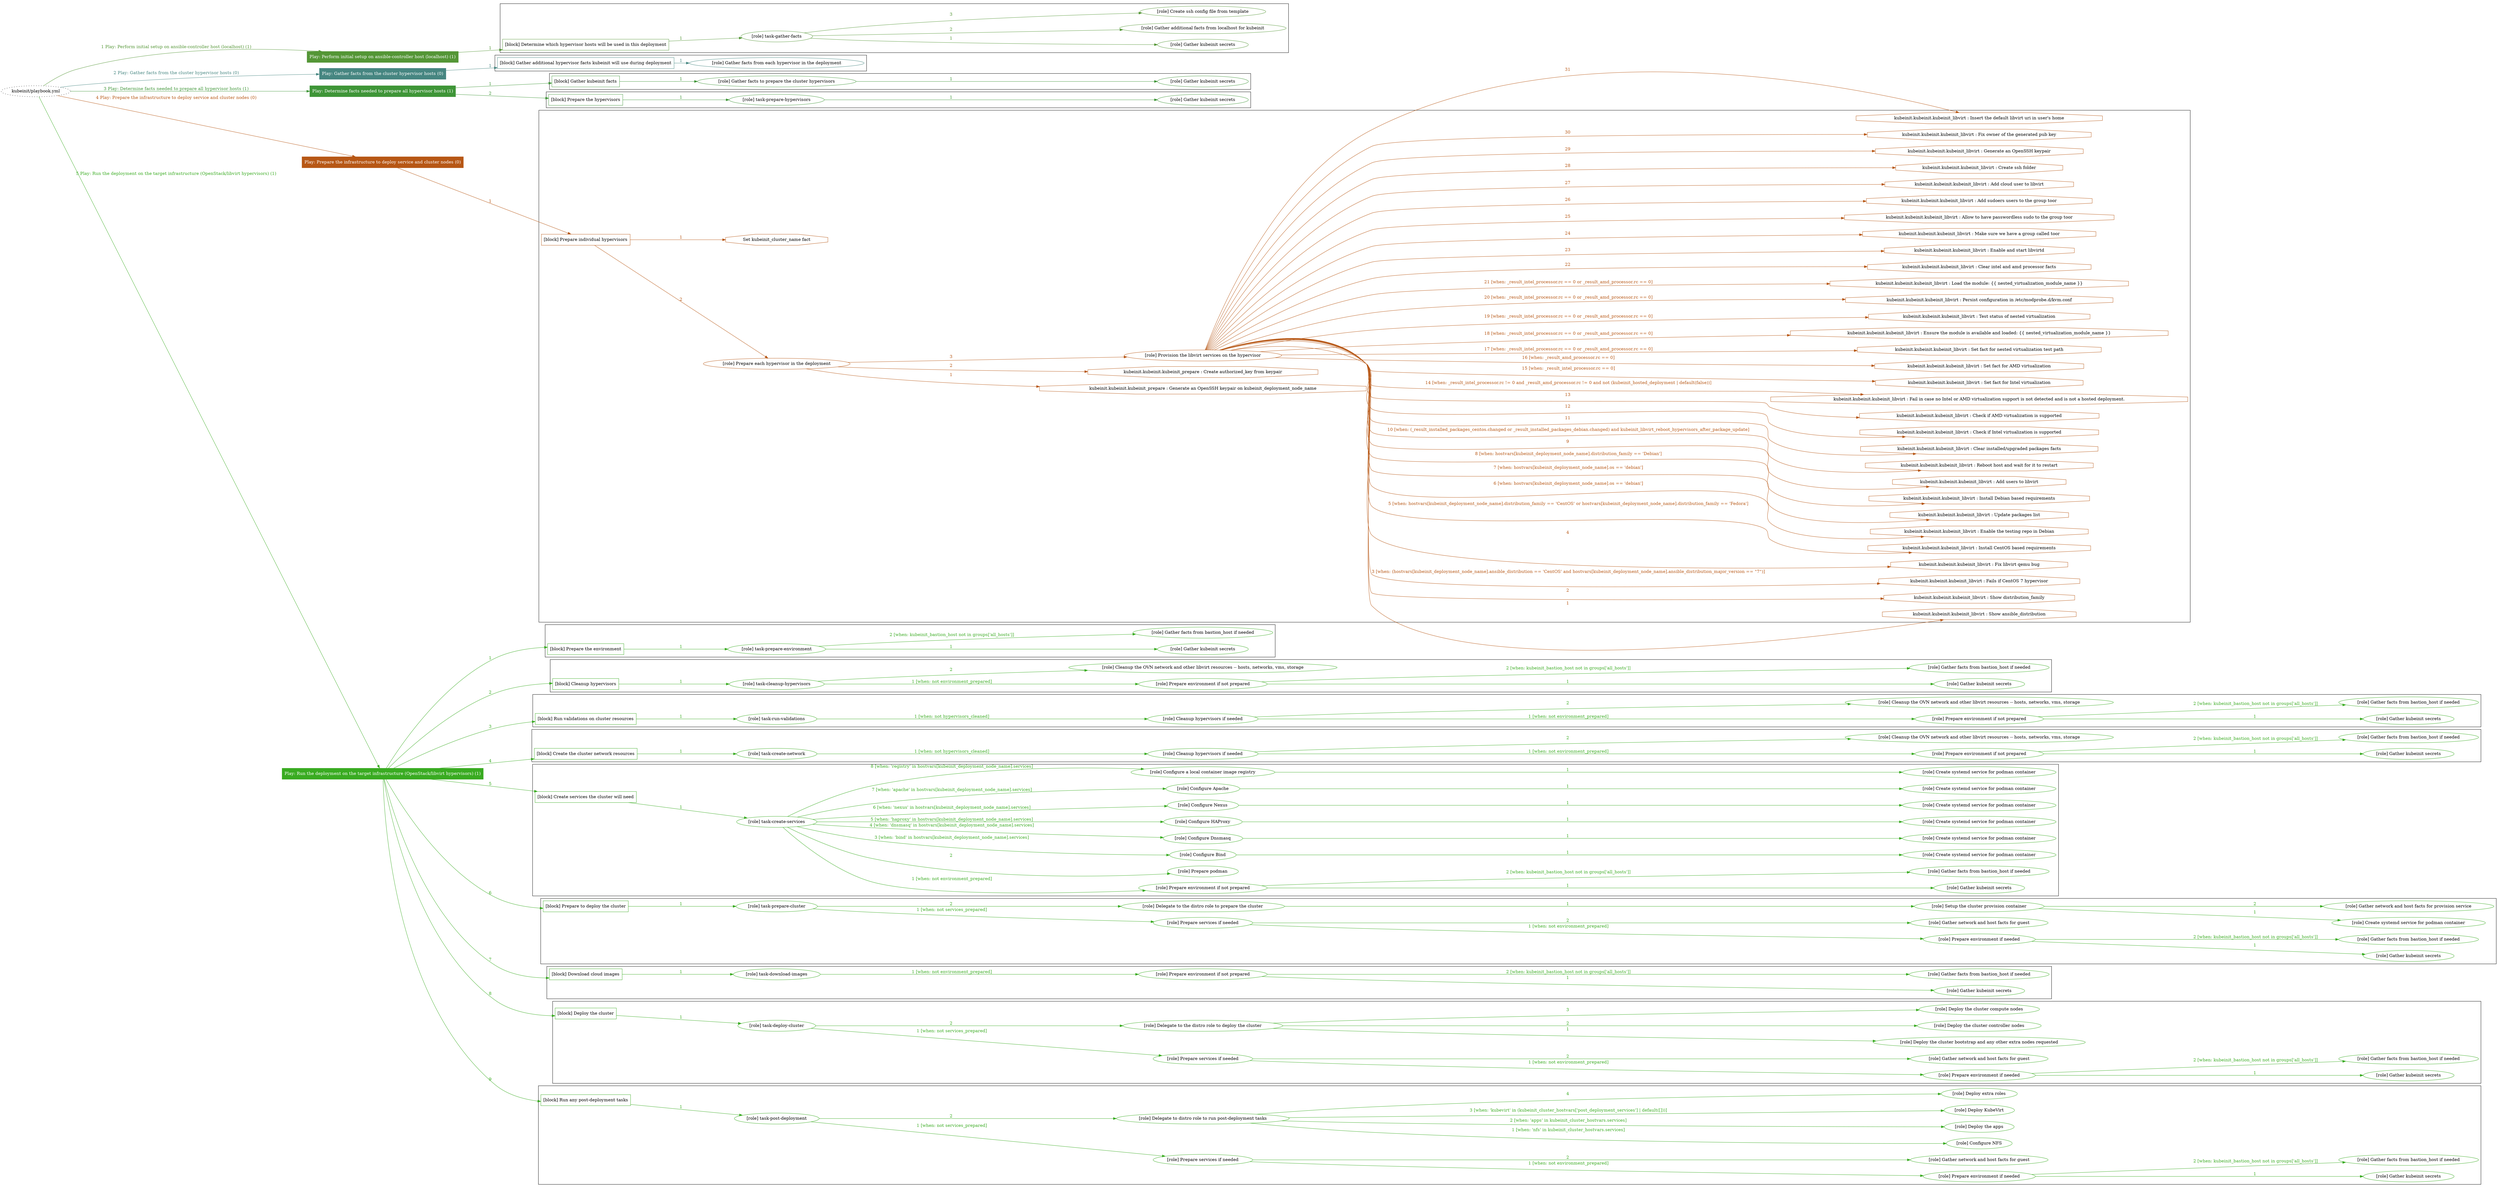 digraph {
	graph [concentrate=true ordering=in rankdir=LR ratio=fill]
	edge [esep=5 sep=10]
	"kubeinit/playbook.yml" [URL="/home/runner/work/kubeinit/kubeinit/kubeinit/playbook.yml" id=playbook_133397d8 style=dotted]
	"kubeinit/playbook.yml" -> play_27ecd78e [label="1 Play: Perform initial setup on ansible-controller host (localhost) (1)" color="#549636" fontcolor="#549636" id=edge_play_27ecd78e labeltooltip="1 Play: Perform initial setup on ansible-controller host (localhost) (1)" tooltip="1 Play: Perform initial setup on ansible-controller host (localhost) (1)"]
	subgraph "Play: Perform initial setup on ansible-controller host (localhost) (1)" {
		play_27ecd78e [label="Play: Perform initial setup on ansible-controller host (localhost) (1)" URL="/home/runner/work/kubeinit/kubeinit/kubeinit/playbook.yml" color="#549636" fontcolor="#ffffff" id=play_27ecd78e shape=box style=filled tooltip=localhost]
		play_27ecd78e -> block_daf84c69 [label=1 color="#549636" fontcolor="#549636" id=edge_block_daf84c69 labeltooltip=1 tooltip=1]
		subgraph cluster_block_daf84c69 {
			block_daf84c69 [label="[block] Determine which hypervisor hosts will be used in this deployment" URL="/home/runner/work/kubeinit/kubeinit/kubeinit/playbook.yml" color="#549636" id=block_daf84c69 labeltooltip="Determine which hypervisor hosts will be used in this deployment" shape=box tooltip="Determine which hypervisor hosts will be used in this deployment"]
			block_daf84c69 -> role_c70deb8e [label="1 " color="#549636" fontcolor="#549636" id=edge_role_c70deb8e labeltooltip="1 " tooltip="1 "]
			subgraph "task-gather-facts" {
				role_c70deb8e [label="[role] task-gather-facts" URL="/home/runner/work/kubeinit/kubeinit/kubeinit/playbook.yml" color="#549636" id=role_c70deb8e tooltip="task-gather-facts"]
				role_c70deb8e -> role_c4dc5692 [label="1 " color="#549636" fontcolor="#549636" id=edge_role_c4dc5692 labeltooltip="1 " tooltip="1 "]
				subgraph "Gather kubeinit secrets" {
					role_c4dc5692 [label="[role] Gather kubeinit secrets" URL="/home/runner/.ansible/collections/ansible_collections/kubeinit/kubeinit/roles/kubeinit_prepare/tasks/build_hypervisors_group.yml" color="#549636" id=role_c4dc5692 tooltip="Gather kubeinit secrets"]
				}
				role_c70deb8e -> role_cef837d9 [label="2 " color="#549636" fontcolor="#549636" id=edge_role_cef837d9 labeltooltip="2 " tooltip="2 "]
				subgraph "Gather additional facts from localhost for kubeinit" {
					role_cef837d9 [label="[role] Gather additional facts from localhost for kubeinit" URL="/home/runner/.ansible/collections/ansible_collections/kubeinit/kubeinit/roles/kubeinit_prepare/tasks/build_hypervisors_group.yml" color="#549636" id=role_cef837d9 tooltip="Gather additional facts from localhost for kubeinit"]
				}
				role_c70deb8e -> role_07441b68 [label="3 " color="#549636" fontcolor="#549636" id=edge_role_07441b68 labeltooltip="3 " tooltip="3 "]
				subgraph "Create ssh config file from template" {
					role_07441b68 [label="[role] Create ssh config file from template" URL="/home/runner/.ansible/collections/ansible_collections/kubeinit/kubeinit/roles/kubeinit_prepare/tasks/build_hypervisors_group.yml" color="#549636" id=role_07441b68 tooltip="Create ssh config file from template"]
				}
			}
		}
	}
	"kubeinit/playbook.yml" -> play_188c5114 [label="2 Play: Gather facts from the cluster hypervisor hosts (0)" color="#468681" fontcolor="#468681" id=edge_play_188c5114 labeltooltip="2 Play: Gather facts from the cluster hypervisor hosts (0)" tooltip="2 Play: Gather facts from the cluster hypervisor hosts (0)"]
	subgraph "Play: Gather facts from the cluster hypervisor hosts (0)" {
		play_188c5114 [label="Play: Gather facts from the cluster hypervisor hosts (0)" URL="/home/runner/work/kubeinit/kubeinit/kubeinit/playbook.yml" color="#468681" fontcolor="#ffffff" id=play_188c5114 shape=box style=filled tooltip="Play: Gather facts from the cluster hypervisor hosts (0)"]
		play_188c5114 -> block_e0796fe2 [label=1 color="#468681" fontcolor="#468681" id=edge_block_e0796fe2 labeltooltip=1 tooltip=1]
		subgraph cluster_block_e0796fe2 {
			block_e0796fe2 [label="[block] Gather additional hypervisor facts kubeinit will use during deployment" URL="/home/runner/work/kubeinit/kubeinit/kubeinit/playbook.yml" color="#468681" id=block_e0796fe2 labeltooltip="Gather additional hypervisor facts kubeinit will use during deployment" shape=box tooltip="Gather additional hypervisor facts kubeinit will use during deployment"]
			block_e0796fe2 -> role_dd81fa9a [label="1 " color="#468681" fontcolor="#468681" id=edge_role_dd81fa9a labeltooltip="1 " tooltip="1 "]
			subgraph "Gather facts from each hypervisor in the deployment" {
				role_dd81fa9a [label="[role] Gather facts from each hypervisor in the deployment" URL="/home/runner/work/kubeinit/kubeinit/kubeinit/playbook.yml" color="#468681" id=role_dd81fa9a tooltip="Gather facts from each hypervisor in the deployment"]
			}
		}
	}
	"kubeinit/playbook.yml" -> play_f19b6dca [label="3 Play: Determine facts needed to prepare all hypervisor hosts (1)" color="#3e9537" fontcolor="#3e9537" id=edge_play_f19b6dca labeltooltip="3 Play: Determine facts needed to prepare all hypervisor hosts (1)" tooltip="3 Play: Determine facts needed to prepare all hypervisor hosts (1)"]
	subgraph "Play: Determine facts needed to prepare all hypervisor hosts (1)" {
		play_f19b6dca [label="Play: Determine facts needed to prepare all hypervisor hosts (1)" URL="/home/runner/work/kubeinit/kubeinit/kubeinit/playbook.yml" color="#3e9537" fontcolor="#ffffff" id=play_f19b6dca shape=box style=filled tooltip=localhost]
		play_f19b6dca -> block_48d1c625 [label=1 color="#3e9537" fontcolor="#3e9537" id=edge_block_48d1c625 labeltooltip=1 tooltip=1]
		subgraph cluster_block_48d1c625 {
			block_48d1c625 [label="[block] Gather kubeinit facts" URL="/home/runner/work/kubeinit/kubeinit/kubeinit/playbook.yml" color="#3e9537" id=block_48d1c625 labeltooltip="Gather kubeinit facts" shape=box tooltip="Gather kubeinit facts"]
			block_48d1c625 -> role_00c9e266 [label="1 " color="#3e9537" fontcolor="#3e9537" id=edge_role_00c9e266 labeltooltip="1 " tooltip="1 "]
			subgraph "Gather facts to prepare the cluster hypervisors" {
				role_00c9e266 [label="[role] Gather facts to prepare the cluster hypervisors" URL="/home/runner/work/kubeinit/kubeinit/kubeinit/playbook.yml" color="#3e9537" id=role_00c9e266 tooltip="Gather facts to prepare the cluster hypervisors"]
				role_00c9e266 -> role_acc561d2 [label="1 " color="#3e9537" fontcolor="#3e9537" id=edge_role_acc561d2 labeltooltip="1 " tooltip="1 "]
				subgraph "Gather kubeinit secrets" {
					role_acc561d2 [label="[role] Gather kubeinit secrets" URL="/home/runner/.ansible/collections/ansible_collections/kubeinit/kubeinit/roles/kubeinit_prepare/tasks/gather_kubeinit_facts.yml" color="#3e9537" id=role_acc561d2 tooltip="Gather kubeinit secrets"]
				}
			}
		}
		play_f19b6dca -> block_24f64087 [label=2 color="#3e9537" fontcolor="#3e9537" id=edge_block_24f64087 labeltooltip=2 tooltip=2]
		subgraph cluster_block_24f64087 {
			block_24f64087 [label="[block] Prepare the hypervisors" URL="/home/runner/work/kubeinit/kubeinit/kubeinit/playbook.yml" color="#3e9537" id=block_24f64087 labeltooltip="Prepare the hypervisors" shape=box tooltip="Prepare the hypervisors"]
			block_24f64087 -> role_a1c0eb75 [label="1 " color="#3e9537" fontcolor="#3e9537" id=edge_role_a1c0eb75 labeltooltip="1 " tooltip="1 "]
			subgraph "task-prepare-hypervisors" {
				role_a1c0eb75 [label="[role] task-prepare-hypervisors" URL="/home/runner/work/kubeinit/kubeinit/kubeinit/playbook.yml" color="#3e9537" id=role_a1c0eb75 tooltip="task-prepare-hypervisors"]
				role_a1c0eb75 -> role_345aa558 [label="1 " color="#3e9537" fontcolor="#3e9537" id=edge_role_345aa558 labeltooltip="1 " tooltip="1 "]
				subgraph "Gather kubeinit secrets" {
					role_345aa558 [label="[role] Gather kubeinit secrets" URL="/home/runner/.ansible/collections/ansible_collections/kubeinit/kubeinit/roles/kubeinit_prepare/tasks/gather_kubeinit_facts.yml" color="#3e9537" id=role_345aa558 tooltip="Gather kubeinit secrets"]
				}
			}
		}
	}
	"kubeinit/playbook.yml" -> play_96997587 [label="4 Play: Prepare the infrastructure to deploy service and cluster nodes (0)" color="#b75715" fontcolor="#b75715" id=edge_play_96997587 labeltooltip="4 Play: Prepare the infrastructure to deploy service and cluster nodes (0)" tooltip="4 Play: Prepare the infrastructure to deploy service and cluster nodes (0)"]
	subgraph "Play: Prepare the infrastructure to deploy service and cluster nodes (0)" {
		play_96997587 [label="Play: Prepare the infrastructure to deploy service and cluster nodes (0)" URL="/home/runner/work/kubeinit/kubeinit/kubeinit/playbook.yml" color="#b75715" fontcolor="#ffffff" id=play_96997587 shape=box style=filled tooltip="Play: Prepare the infrastructure to deploy service and cluster nodes (0)"]
		play_96997587 -> block_27c6334f [label=1 color="#b75715" fontcolor="#b75715" id=edge_block_27c6334f labeltooltip=1 tooltip=1]
		subgraph cluster_block_27c6334f {
			block_27c6334f [label="[block] Prepare individual hypervisors" URL="/home/runner/work/kubeinit/kubeinit/kubeinit/playbook.yml" color="#b75715" id=block_27c6334f labeltooltip="Prepare individual hypervisors" shape=box tooltip="Prepare individual hypervisors"]
			block_27c6334f -> role_794bce72 [label="2 " color="#b75715" fontcolor="#b75715" id=edge_role_794bce72 labeltooltip="2 " tooltip="2 "]
			subgraph "Prepare each hypervisor in the deployment" {
				role_794bce72 [label="[role] Prepare each hypervisor in the deployment" URL="/home/runner/work/kubeinit/kubeinit/kubeinit/playbook.yml" color="#b75715" id=role_794bce72 tooltip="Prepare each hypervisor in the deployment"]
				task_c9ab2cad [label="kubeinit.kubeinit.kubeinit_prepare : Generate an OpenSSH keypair on kubeinit_deployment_node_name" URL="/home/runner/.ansible/collections/ansible_collections/kubeinit/kubeinit/roles/kubeinit_prepare/tasks/prepare_hypervisor.yml" color="#b75715" id=task_c9ab2cad shape=octagon tooltip="kubeinit.kubeinit.kubeinit_prepare : Generate an OpenSSH keypair on kubeinit_deployment_node_name"]
				role_794bce72 -> task_c9ab2cad [label="1 " color="#b75715" fontcolor="#b75715" id=edge_task_c9ab2cad labeltooltip="1 " tooltip="1 "]
				task_bd56db4e [label="kubeinit.kubeinit.kubeinit_prepare : Create authorized_key from keypair" URL="/home/runner/.ansible/collections/ansible_collections/kubeinit/kubeinit/roles/kubeinit_prepare/tasks/prepare_hypervisor.yml" color="#b75715" id=task_bd56db4e shape=octagon tooltip="kubeinit.kubeinit.kubeinit_prepare : Create authorized_key from keypair"]
				role_794bce72 -> task_bd56db4e [label="2 " color="#b75715" fontcolor="#b75715" id=edge_task_bd56db4e labeltooltip="2 " tooltip="2 "]
				role_794bce72 -> role_561a153b [label="3 " color="#b75715" fontcolor="#b75715" id=edge_role_561a153b labeltooltip="3 " tooltip="3 "]
				subgraph "Provision the libvirt services on the hypervisor" {
					role_561a153b [label="[role] Provision the libvirt services on the hypervisor" URL="/home/runner/.ansible/collections/ansible_collections/kubeinit/kubeinit/roles/kubeinit_prepare/tasks/prepare_hypervisor.yml" color="#b75715" id=role_561a153b tooltip="Provision the libvirt services on the hypervisor"]
					task_64daa719 [label="kubeinit.kubeinit.kubeinit_libvirt : Show ansible_distribution" URL="/home/runner/.ansible/collections/ansible_collections/kubeinit/kubeinit/roles/kubeinit_libvirt/tasks/main.yml" color="#b75715" id=task_64daa719 shape=octagon tooltip="kubeinit.kubeinit.kubeinit_libvirt : Show ansible_distribution"]
					role_561a153b -> task_64daa719 [label="1 " color="#b75715" fontcolor="#b75715" id=edge_task_64daa719 labeltooltip="1 " tooltip="1 "]
					task_7aab0835 [label="kubeinit.kubeinit.kubeinit_libvirt : Show distribution_family" URL="/home/runner/.ansible/collections/ansible_collections/kubeinit/kubeinit/roles/kubeinit_libvirt/tasks/main.yml" color="#b75715" id=task_7aab0835 shape=octagon tooltip="kubeinit.kubeinit.kubeinit_libvirt : Show distribution_family"]
					role_561a153b -> task_7aab0835 [label="2 " color="#b75715" fontcolor="#b75715" id=edge_task_7aab0835 labeltooltip="2 " tooltip="2 "]
					task_a263ab3c [label="kubeinit.kubeinit.kubeinit_libvirt : Fails if CentOS 7 hypervisor" URL="/home/runner/.ansible/collections/ansible_collections/kubeinit/kubeinit/roles/kubeinit_libvirt/tasks/main.yml" color="#b75715" id=task_a263ab3c shape=octagon tooltip="kubeinit.kubeinit.kubeinit_libvirt : Fails if CentOS 7 hypervisor"]
					role_561a153b -> task_a263ab3c [label="3 [when: (hostvars[kubeinit_deployment_node_name].ansible_distribution == 'CentOS' and hostvars[kubeinit_deployment_node_name].ansible_distribution_major_version == \"7\")]" color="#b75715" fontcolor="#b75715" id=edge_task_a263ab3c labeltooltip="3 [when: (hostvars[kubeinit_deployment_node_name].ansible_distribution == 'CentOS' and hostvars[kubeinit_deployment_node_name].ansible_distribution_major_version == \"7\")]" tooltip="3 [when: (hostvars[kubeinit_deployment_node_name].ansible_distribution == 'CentOS' and hostvars[kubeinit_deployment_node_name].ansible_distribution_major_version == \"7\")]"]
					task_42b0d3c7 [label="kubeinit.kubeinit.kubeinit_libvirt : Fix libvirt qemu bug" URL="/home/runner/.ansible/collections/ansible_collections/kubeinit/kubeinit/roles/kubeinit_libvirt/tasks/main.yml" color="#b75715" id=task_42b0d3c7 shape=octagon tooltip="kubeinit.kubeinit.kubeinit_libvirt : Fix libvirt qemu bug"]
					role_561a153b -> task_42b0d3c7 [label="4 " color="#b75715" fontcolor="#b75715" id=edge_task_42b0d3c7 labeltooltip="4 " tooltip="4 "]
					task_f65bc29f [label="kubeinit.kubeinit.kubeinit_libvirt : Install CentOS based requirements" URL="/home/runner/.ansible/collections/ansible_collections/kubeinit/kubeinit/roles/kubeinit_libvirt/tasks/main.yml" color="#b75715" id=task_f65bc29f shape=octagon tooltip="kubeinit.kubeinit.kubeinit_libvirt : Install CentOS based requirements"]
					role_561a153b -> task_f65bc29f [label="5 [when: hostvars[kubeinit_deployment_node_name].distribution_family == 'CentOS' or hostvars[kubeinit_deployment_node_name].distribution_family == 'Fedora']" color="#b75715" fontcolor="#b75715" id=edge_task_f65bc29f labeltooltip="5 [when: hostvars[kubeinit_deployment_node_name].distribution_family == 'CentOS' or hostvars[kubeinit_deployment_node_name].distribution_family == 'Fedora']" tooltip="5 [when: hostvars[kubeinit_deployment_node_name].distribution_family == 'CentOS' or hostvars[kubeinit_deployment_node_name].distribution_family == 'Fedora']"]
					task_e8c27e72 [label="kubeinit.kubeinit.kubeinit_libvirt : Enable the testing repo in Debian" URL="/home/runner/.ansible/collections/ansible_collections/kubeinit/kubeinit/roles/kubeinit_libvirt/tasks/main.yml" color="#b75715" id=task_e8c27e72 shape=octagon tooltip="kubeinit.kubeinit.kubeinit_libvirt : Enable the testing repo in Debian"]
					role_561a153b -> task_e8c27e72 [label="6 [when: hostvars[kubeinit_deployment_node_name].os == 'debian']" color="#b75715" fontcolor="#b75715" id=edge_task_e8c27e72 labeltooltip="6 [when: hostvars[kubeinit_deployment_node_name].os == 'debian']" tooltip="6 [when: hostvars[kubeinit_deployment_node_name].os == 'debian']"]
					task_093ea081 [label="kubeinit.kubeinit.kubeinit_libvirt : Update packages list" URL="/home/runner/.ansible/collections/ansible_collections/kubeinit/kubeinit/roles/kubeinit_libvirt/tasks/main.yml" color="#b75715" id=task_093ea081 shape=octagon tooltip="kubeinit.kubeinit.kubeinit_libvirt : Update packages list"]
					role_561a153b -> task_093ea081 [label="7 [when: hostvars[kubeinit_deployment_node_name].os == 'debian']" color="#b75715" fontcolor="#b75715" id=edge_task_093ea081 labeltooltip="7 [when: hostvars[kubeinit_deployment_node_name].os == 'debian']" tooltip="7 [when: hostvars[kubeinit_deployment_node_name].os == 'debian']"]
					task_1c255bee [label="kubeinit.kubeinit.kubeinit_libvirt : Install Debian based requirements" URL="/home/runner/.ansible/collections/ansible_collections/kubeinit/kubeinit/roles/kubeinit_libvirt/tasks/main.yml" color="#b75715" id=task_1c255bee shape=octagon tooltip="kubeinit.kubeinit.kubeinit_libvirt : Install Debian based requirements"]
					role_561a153b -> task_1c255bee [label="8 [when: hostvars[kubeinit_deployment_node_name].distribution_family == 'Debian']" color="#b75715" fontcolor="#b75715" id=edge_task_1c255bee labeltooltip="8 [when: hostvars[kubeinit_deployment_node_name].distribution_family == 'Debian']" tooltip="8 [when: hostvars[kubeinit_deployment_node_name].distribution_family == 'Debian']"]
					task_0d73864c [label="kubeinit.kubeinit.kubeinit_libvirt : Add users to libvirt" URL="/home/runner/.ansible/collections/ansible_collections/kubeinit/kubeinit/roles/kubeinit_libvirt/tasks/main.yml" color="#b75715" id=task_0d73864c shape=octagon tooltip="kubeinit.kubeinit.kubeinit_libvirt : Add users to libvirt"]
					role_561a153b -> task_0d73864c [label="9 " color="#b75715" fontcolor="#b75715" id=edge_task_0d73864c labeltooltip="9 " tooltip="9 "]
					task_2b828276 [label="kubeinit.kubeinit.kubeinit_libvirt : Reboot host and wait for it to restart" URL="/home/runner/.ansible/collections/ansible_collections/kubeinit/kubeinit/roles/kubeinit_libvirt/tasks/main.yml" color="#b75715" id=task_2b828276 shape=octagon tooltip="kubeinit.kubeinit.kubeinit_libvirt : Reboot host and wait for it to restart"]
					role_561a153b -> task_2b828276 [label="10 [when: (_result_installed_packages_centos.changed or _result_installed_packages_debian.changed) and kubeinit_libvirt_reboot_hypervisors_after_package_update]" color="#b75715" fontcolor="#b75715" id=edge_task_2b828276 labeltooltip="10 [when: (_result_installed_packages_centos.changed or _result_installed_packages_debian.changed) and kubeinit_libvirt_reboot_hypervisors_after_package_update]" tooltip="10 [when: (_result_installed_packages_centos.changed or _result_installed_packages_debian.changed) and kubeinit_libvirt_reboot_hypervisors_after_package_update]"]
					task_a0e922cf [label="kubeinit.kubeinit.kubeinit_libvirt : Clear installed/upgraded packages facts" URL="/home/runner/.ansible/collections/ansible_collections/kubeinit/kubeinit/roles/kubeinit_libvirt/tasks/main.yml" color="#b75715" id=task_a0e922cf shape=octagon tooltip="kubeinit.kubeinit.kubeinit_libvirt : Clear installed/upgraded packages facts"]
					role_561a153b -> task_a0e922cf [label="11 " color="#b75715" fontcolor="#b75715" id=edge_task_a0e922cf labeltooltip="11 " tooltip="11 "]
					task_ebeb0fdc [label="kubeinit.kubeinit.kubeinit_libvirt : Check if Intel virtualization is supported" URL="/home/runner/.ansible/collections/ansible_collections/kubeinit/kubeinit/roles/kubeinit_libvirt/tasks/main.yml" color="#b75715" id=task_ebeb0fdc shape=octagon tooltip="kubeinit.kubeinit.kubeinit_libvirt : Check if Intel virtualization is supported"]
					role_561a153b -> task_ebeb0fdc [label="12 " color="#b75715" fontcolor="#b75715" id=edge_task_ebeb0fdc labeltooltip="12 " tooltip="12 "]
					task_3275c720 [label="kubeinit.kubeinit.kubeinit_libvirt : Check if AMD virtualization is supported" URL="/home/runner/.ansible/collections/ansible_collections/kubeinit/kubeinit/roles/kubeinit_libvirt/tasks/main.yml" color="#b75715" id=task_3275c720 shape=octagon tooltip="kubeinit.kubeinit.kubeinit_libvirt : Check if AMD virtualization is supported"]
					role_561a153b -> task_3275c720 [label="13 " color="#b75715" fontcolor="#b75715" id=edge_task_3275c720 labeltooltip="13 " tooltip="13 "]
					task_46f3dd0f [label="kubeinit.kubeinit.kubeinit_libvirt : Fail in case no Intel or AMD virtualization support is not detected and is not a hosted deployment." URL="/home/runner/.ansible/collections/ansible_collections/kubeinit/kubeinit/roles/kubeinit_libvirt/tasks/main.yml" color="#b75715" id=task_46f3dd0f shape=octagon tooltip="kubeinit.kubeinit.kubeinit_libvirt : Fail in case no Intel or AMD virtualization support is not detected and is not a hosted deployment."]
					role_561a153b -> task_46f3dd0f [label="14 [when: _result_intel_processor.rc != 0 and _result_amd_processor.rc != 0 and not (kubeinit_hosted_deployment | default(false))]" color="#b75715" fontcolor="#b75715" id=edge_task_46f3dd0f labeltooltip="14 [when: _result_intel_processor.rc != 0 and _result_amd_processor.rc != 0 and not (kubeinit_hosted_deployment | default(false))]" tooltip="14 [when: _result_intel_processor.rc != 0 and _result_amd_processor.rc != 0 and not (kubeinit_hosted_deployment | default(false))]"]
					task_754e42ae [label="kubeinit.kubeinit.kubeinit_libvirt : Set fact for Intel virtualization" URL="/home/runner/.ansible/collections/ansible_collections/kubeinit/kubeinit/roles/kubeinit_libvirt/tasks/main.yml" color="#b75715" id=task_754e42ae shape=octagon tooltip="kubeinit.kubeinit.kubeinit_libvirt : Set fact for Intel virtualization"]
					role_561a153b -> task_754e42ae [label="15 [when: _result_intel_processor.rc == 0]" color="#b75715" fontcolor="#b75715" id=edge_task_754e42ae labeltooltip="15 [when: _result_intel_processor.rc == 0]" tooltip="15 [when: _result_intel_processor.rc == 0]"]
					task_772aef59 [label="kubeinit.kubeinit.kubeinit_libvirt : Set fact for AMD virtualization" URL="/home/runner/.ansible/collections/ansible_collections/kubeinit/kubeinit/roles/kubeinit_libvirt/tasks/main.yml" color="#b75715" id=task_772aef59 shape=octagon tooltip="kubeinit.kubeinit.kubeinit_libvirt : Set fact for AMD virtualization"]
					role_561a153b -> task_772aef59 [label="16 [when: _result_amd_processor.rc == 0]" color="#b75715" fontcolor="#b75715" id=edge_task_772aef59 labeltooltip="16 [when: _result_amd_processor.rc == 0]" tooltip="16 [when: _result_amd_processor.rc == 0]"]
					task_b1a201e7 [label="kubeinit.kubeinit.kubeinit_libvirt : Set fact for nested virtualization test path" URL="/home/runner/.ansible/collections/ansible_collections/kubeinit/kubeinit/roles/kubeinit_libvirt/tasks/main.yml" color="#b75715" id=task_b1a201e7 shape=octagon tooltip="kubeinit.kubeinit.kubeinit_libvirt : Set fact for nested virtualization test path"]
					role_561a153b -> task_b1a201e7 [label="17 [when: _result_intel_processor.rc == 0 or _result_amd_processor.rc == 0]" color="#b75715" fontcolor="#b75715" id=edge_task_b1a201e7 labeltooltip="17 [when: _result_intel_processor.rc == 0 or _result_amd_processor.rc == 0]" tooltip="17 [when: _result_intel_processor.rc == 0 or _result_amd_processor.rc == 0]"]
					task_7af5c96d [label="kubeinit.kubeinit.kubeinit_libvirt : Ensure the module is available and loaded: {{ nested_virtualization_module_name }}" URL="/home/runner/.ansible/collections/ansible_collections/kubeinit/kubeinit/roles/kubeinit_libvirt/tasks/main.yml" color="#b75715" id=task_7af5c96d shape=octagon tooltip="kubeinit.kubeinit.kubeinit_libvirt : Ensure the module is available and loaded: {{ nested_virtualization_module_name }}"]
					role_561a153b -> task_7af5c96d [label="18 [when: _result_intel_processor.rc == 0 or _result_amd_processor.rc == 0]" color="#b75715" fontcolor="#b75715" id=edge_task_7af5c96d labeltooltip="18 [when: _result_intel_processor.rc == 0 or _result_amd_processor.rc == 0]" tooltip="18 [when: _result_intel_processor.rc == 0 or _result_amd_processor.rc == 0]"]
					task_73774f9b [label="kubeinit.kubeinit.kubeinit_libvirt : Test status of nested virtualization" URL="/home/runner/.ansible/collections/ansible_collections/kubeinit/kubeinit/roles/kubeinit_libvirt/tasks/main.yml" color="#b75715" id=task_73774f9b shape=octagon tooltip="kubeinit.kubeinit.kubeinit_libvirt : Test status of nested virtualization"]
					role_561a153b -> task_73774f9b [label="19 [when: _result_intel_processor.rc == 0 or _result_amd_processor.rc == 0]" color="#b75715" fontcolor="#b75715" id=edge_task_73774f9b labeltooltip="19 [when: _result_intel_processor.rc == 0 or _result_amd_processor.rc == 0]" tooltip="19 [when: _result_intel_processor.rc == 0 or _result_amd_processor.rc == 0]"]
					task_c91a8271 [label="kubeinit.kubeinit.kubeinit_libvirt : Persist configuration in /etc/modprobe.d/kvm.conf" URL="/home/runner/.ansible/collections/ansible_collections/kubeinit/kubeinit/roles/kubeinit_libvirt/tasks/main.yml" color="#b75715" id=task_c91a8271 shape=octagon tooltip="kubeinit.kubeinit.kubeinit_libvirt : Persist configuration in /etc/modprobe.d/kvm.conf"]
					role_561a153b -> task_c91a8271 [label="20 [when: _result_intel_processor.rc == 0 or _result_amd_processor.rc == 0]" color="#b75715" fontcolor="#b75715" id=edge_task_c91a8271 labeltooltip="20 [when: _result_intel_processor.rc == 0 or _result_amd_processor.rc == 0]" tooltip="20 [when: _result_intel_processor.rc == 0 or _result_amd_processor.rc == 0]"]
					task_108f6a41 [label="kubeinit.kubeinit.kubeinit_libvirt : Load the module: {{ nested_virtualization_module_name }}" URL="/home/runner/.ansible/collections/ansible_collections/kubeinit/kubeinit/roles/kubeinit_libvirt/tasks/main.yml" color="#b75715" id=task_108f6a41 shape=octagon tooltip="kubeinit.kubeinit.kubeinit_libvirt : Load the module: {{ nested_virtualization_module_name }}"]
					role_561a153b -> task_108f6a41 [label="21 [when: _result_intel_processor.rc == 0 or _result_amd_processor.rc == 0]" color="#b75715" fontcolor="#b75715" id=edge_task_108f6a41 labeltooltip="21 [when: _result_intel_processor.rc == 0 or _result_amd_processor.rc == 0]" tooltip="21 [when: _result_intel_processor.rc == 0 or _result_amd_processor.rc == 0]"]
					task_a635eaae [label="kubeinit.kubeinit.kubeinit_libvirt : Clear intel and amd processor facts" URL="/home/runner/.ansible/collections/ansible_collections/kubeinit/kubeinit/roles/kubeinit_libvirt/tasks/main.yml" color="#b75715" id=task_a635eaae shape=octagon tooltip="kubeinit.kubeinit.kubeinit_libvirt : Clear intel and amd processor facts"]
					role_561a153b -> task_a635eaae [label="22 " color="#b75715" fontcolor="#b75715" id=edge_task_a635eaae labeltooltip="22 " tooltip="22 "]
					task_e953878b [label="kubeinit.kubeinit.kubeinit_libvirt : Enable and start libvirtd" URL="/home/runner/.ansible/collections/ansible_collections/kubeinit/kubeinit/roles/kubeinit_libvirt/tasks/main.yml" color="#b75715" id=task_e953878b shape=octagon tooltip="kubeinit.kubeinit.kubeinit_libvirt : Enable and start libvirtd"]
					role_561a153b -> task_e953878b [label="23 " color="#b75715" fontcolor="#b75715" id=edge_task_e953878b labeltooltip="23 " tooltip="23 "]
					task_643ab421 [label="kubeinit.kubeinit.kubeinit_libvirt : Make sure we have a group called toor" URL="/home/runner/.ansible/collections/ansible_collections/kubeinit/kubeinit/roles/kubeinit_libvirt/tasks/60_create_cloud_user.yml" color="#b75715" id=task_643ab421 shape=octagon tooltip="kubeinit.kubeinit.kubeinit_libvirt : Make sure we have a group called toor"]
					role_561a153b -> task_643ab421 [label="24 " color="#b75715" fontcolor="#b75715" id=edge_task_643ab421 labeltooltip="24 " tooltip="24 "]
					task_0fa81750 [label="kubeinit.kubeinit.kubeinit_libvirt : Allow to have passwordless sudo to the group toor" URL="/home/runner/.ansible/collections/ansible_collections/kubeinit/kubeinit/roles/kubeinit_libvirt/tasks/60_create_cloud_user.yml" color="#b75715" id=task_0fa81750 shape=octagon tooltip="kubeinit.kubeinit.kubeinit_libvirt : Allow to have passwordless sudo to the group toor"]
					role_561a153b -> task_0fa81750 [label="25 " color="#b75715" fontcolor="#b75715" id=edge_task_0fa81750 labeltooltip="25 " tooltip="25 "]
					task_dba7b0a3 [label="kubeinit.kubeinit.kubeinit_libvirt : Add sudoers users to the group toor" URL="/home/runner/.ansible/collections/ansible_collections/kubeinit/kubeinit/roles/kubeinit_libvirt/tasks/60_create_cloud_user.yml" color="#b75715" id=task_dba7b0a3 shape=octagon tooltip="kubeinit.kubeinit.kubeinit_libvirt : Add sudoers users to the group toor"]
					role_561a153b -> task_dba7b0a3 [label="26 " color="#b75715" fontcolor="#b75715" id=edge_task_dba7b0a3 labeltooltip="26 " tooltip="26 "]
					task_b17a0d58 [label="kubeinit.kubeinit.kubeinit_libvirt : Add cloud user to libvirt" URL="/home/runner/.ansible/collections/ansible_collections/kubeinit/kubeinit/roles/kubeinit_libvirt/tasks/60_create_cloud_user.yml" color="#b75715" id=task_b17a0d58 shape=octagon tooltip="kubeinit.kubeinit.kubeinit_libvirt : Add cloud user to libvirt"]
					role_561a153b -> task_b17a0d58 [label="27 " color="#b75715" fontcolor="#b75715" id=edge_task_b17a0d58 labeltooltip="27 " tooltip="27 "]
					task_37a4dc95 [label="kubeinit.kubeinit.kubeinit_libvirt : Create ssh folder" URL="/home/runner/.ansible/collections/ansible_collections/kubeinit/kubeinit/roles/kubeinit_libvirt/tasks/60_create_cloud_user.yml" color="#b75715" id=task_37a4dc95 shape=octagon tooltip="kubeinit.kubeinit.kubeinit_libvirt : Create ssh folder"]
					role_561a153b -> task_37a4dc95 [label="28 " color="#b75715" fontcolor="#b75715" id=edge_task_37a4dc95 labeltooltip="28 " tooltip="28 "]
					task_807f3b34 [label="kubeinit.kubeinit.kubeinit_libvirt : Generate an OpenSSH keypair" URL="/home/runner/.ansible/collections/ansible_collections/kubeinit/kubeinit/roles/kubeinit_libvirt/tasks/60_create_cloud_user.yml" color="#b75715" id=task_807f3b34 shape=octagon tooltip="kubeinit.kubeinit.kubeinit_libvirt : Generate an OpenSSH keypair"]
					role_561a153b -> task_807f3b34 [label="29 " color="#b75715" fontcolor="#b75715" id=edge_task_807f3b34 labeltooltip="29 " tooltip="29 "]
					task_2926d174 [label="kubeinit.kubeinit.kubeinit_libvirt : Fix owner of the generated pub key" URL="/home/runner/.ansible/collections/ansible_collections/kubeinit/kubeinit/roles/kubeinit_libvirt/tasks/60_create_cloud_user.yml" color="#b75715" id=task_2926d174 shape=octagon tooltip="kubeinit.kubeinit.kubeinit_libvirt : Fix owner of the generated pub key"]
					role_561a153b -> task_2926d174 [label="30 " color="#b75715" fontcolor="#b75715" id=edge_task_2926d174 labeltooltip="30 " tooltip="30 "]
					task_156d8b33 [label="kubeinit.kubeinit.kubeinit_libvirt : Insert the default libvirt uri in user's home" URL="/home/runner/.ansible/collections/ansible_collections/kubeinit/kubeinit/roles/kubeinit_libvirt/tasks/60_create_cloud_user.yml" color="#b75715" id=task_156d8b33 shape=octagon tooltip="kubeinit.kubeinit.kubeinit_libvirt : Insert the default libvirt uri in user's home"]
					role_561a153b -> task_156d8b33 [label="31 " color="#b75715" fontcolor="#b75715" id=edge_task_156d8b33 labeltooltip="31 " tooltip="31 "]
				}
			}
			task_e95efc67 [label="Set kubeinit_cluster_name fact" URL="/home/runner/work/kubeinit/kubeinit/kubeinit/playbook.yml" color="#b75715" id=task_e95efc67 shape=octagon tooltip="Set kubeinit_cluster_name fact"]
			block_27c6334f -> task_e95efc67 [label="1 " color="#b75715" fontcolor="#b75715" id=edge_task_e95efc67 labeltooltip="1 " tooltip="1 "]
		}
	}
	"kubeinit/playbook.yml" -> play_88fdf513 [label="5 Play: Run the deployment on the target infrastructure (OpenStack/libvirt hypervisors) (1)" color="#39ab21" fontcolor="#39ab21" id=edge_play_88fdf513 labeltooltip="5 Play: Run the deployment on the target infrastructure (OpenStack/libvirt hypervisors) (1)" tooltip="5 Play: Run the deployment on the target infrastructure (OpenStack/libvirt hypervisors) (1)"]
	subgraph "Play: Run the deployment on the target infrastructure (OpenStack/libvirt hypervisors) (1)" {
		play_88fdf513 [label="Play: Run the deployment on the target infrastructure (OpenStack/libvirt hypervisors) (1)" URL="/home/runner/work/kubeinit/kubeinit/kubeinit/playbook.yml" color="#39ab21" fontcolor="#ffffff" id=play_88fdf513 shape=box style=filled tooltip=localhost]
		play_88fdf513 -> block_21ef09a7 [label=1 color="#39ab21" fontcolor="#39ab21" id=edge_block_21ef09a7 labeltooltip=1 tooltip=1]
		subgraph cluster_block_21ef09a7 {
			block_21ef09a7 [label="[block] Prepare the environment" URL="/home/runner/work/kubeinit/kubeinit/kubeinit/playbook.yml" color="#39ab21" id=block_21ef09a7 labeltooltip="Prepare the environment" shape=box tooltip="Prepare the environment"]
			block_21ef09a7 -> role_cf49b760 [label="1 " color="#39ab21" fontcolor="#39ab21" id=edge_role_cf49b760 labeltooltip="1 " tooltip="1 "]
			subgraph "task-prepare-environment" {
				role_cf49b760 [label="[role] task-prepare-environment" URL="/home/runner/work/kubeinit/kubeinit/kubeinit/playbook.yml" color="#39ab21" id=role_cf49b760 tooltip="task-prepare-environment"]
				role_cf49b760 -> role_fa698f96 [label="1 " color="#39ab21" fontcolor="#39ab21" id=edge_role_fa698f96 labeltooltip="1 " tooltip="1 "]
				subgraph "Gather kubeinit secrets" {
					role_fa698f96 [label="[role] Gather kubeinit secrets" URL="/home/runner/.ansible/collections/ansible_collections/kubeinit/kubeinit/roles/kubeinit_prepare/tasks/gather_kubeinit_facts.yml" color="#39ab21" id=role_fa698f96 tooltip="Gather kubeinit secrets"]
				}
				role_cf49b760 -> role_6a1c9859 [label="2 [when: kubeinit_bastion_host not in groups['all_hosts']]" color="#39ab21" fontcolor="#39ab21" id=edge_role_6a1c9859 labeltooltip="2 [when: kubeinit_bastion_host not in groups['all_hosts']]" tooltip="2 [when: kubeinit_bastion_host not in groups['all_hosts']]"]
				subgraph "Gather facts from bastion_host if needed" {
					role_6a1c9859 [label="[role] Gather facts from bastion_host if needed" URL="/home/runner/.ansible/collections/ansible_collections/kubeinit/kubeinit/roles/kubeinit_prepare/tasks/main.yml" color="#39ab21" id=role_6a1c9859 tooltip="Gather facts from bastion_host if needed"]
				}
			}
		}
		play_88fdf513 -> block_146a3ca6 [label=2 color="#39ab21" fontcolor="#39ab21" id=edge_block_146a3ca6 labeltooltip=2 tooltip=2]
		subgraph cluster_block_146a3ca6 {
			block_146a3ca6 [label="[block] Cleanup hypervisors" URL="/home/runner/work/kubeinit/kubeinit/kubeinit/playbook.yml" color="#39ab21" id=block_146a3ca6 labeltooltip="Cleanup hypervisors" shape=box tooltip="Cleanup hypervisors"]
			block_146a3ca6 -> role_02e95b0f [label="1 " color="#39ab21" fontcolor="#39ab21" id=edge_role_02e95b0f labeltooltip="1 " tooltip="1 "]
			subgraph "task-cleanup-hypervisors" {
				role_02e95b0f [label="[role] task-cleanup-hypervisors" URL="/home/runner/work/kubeinit/kubeinit/kubeinit/playbook.yml" color="#39ab21" id=role_02e95b0f tooltip="task-cleanup-hypervisors"]
				role_02e95b0f -> role_1c2beb54 [label="1 [when: not environment_prepared]" color="#39ab21" fontcolor="#39ab21" id=edge_role_1c2beb54 labeltooltip="1 [when: not environment_prepared]" tooltip="1 [when: not environment_prepared]"]
				subgraph "Prepare environment if not prepared" {
					role_1c2beb54 [label="[role] Prepare environment if not prepared" URL="/home/runner/.ansible/collections/ansible_collections/kubeinit/kubeinit/roles/kubeinit_libvirt/tasks/cleanup_hypervisors.yml" color="#39ab21" id=role_1c2beb54 tooltip="Prepare environment if not prepared"]
					role_1c2beb54 -> role_f121ed13 [label="1 " color="#39ab21" fontcolor="#39ab21" id=edge_role_f121ed13 labeltooltip="1 " tooltip="1 "]
					subgraph "Gather kubeinit secrets" {
						role_f121ed13 [label="[role] Gather kubeinit secrets" URL="/home/runner/.ansible/collections/ansible_collections/kubeinit/kubeinit/roles/kubeinit_prepare/tasks/gather_kubeinit_facts.yml" color="#39ab21" id=role_f121ed13 tooltip="Gather kubeinit secrets"]
					}
					role_1c2beb54 -> role_d53d0cc1 [label="2 [when: kubeinit_bastion_host not in groups['all_hosts']]" color="#39ab21" fontcolor="#39ab21" id=edge_role_d53d0cc1 labeltooltip="2 [when: kubeinit_bastion_host not in groups['all_hosts']]" tooltip="2 [when: kubeinit_bastion_host not in groups['all_hosts']]"]
					subgraph "Gather facts from bastion_host if needed" {
						role_d53d0cc1 [label="[role] Gather facts from bastion_host if needed" URL="/home/runner/.ansible/collections/ansible_collections/kubeinit/kubeinit/roles/kubeinit_prepare/tasks/main.yml" color="#39ab21" id=role_d53d0cc1 tooltip="Gather facts from bastion_host if needed"]
					}
				}
				role_02e95b0f -> role_63b99078 [label="2 " color="#39ab21" fontcolor="#39ab21" id=edge_role_63b99078 labeltooltip="2 " tooltip="2 "]
				subgraph "Cleanup the OVN network and other libvirt resources -- hosts, networks, vms, storage" {
					role_63b99078 [label="[role] Cleanup the OVN network and other libvirt resources -- hosts, networks, vms, storage" URL="/home/runner/.ansible/collections/ansible_collections/kubeinit/kubeinit/roles/kubeinit_libvirt/tasks/cleanup_hypervisors.yml" color="#39ab21" id=role_63b99078 tooltip="Cleanup the OVN network and other libvirt resources -- hosts, networks, vms, storage"]
				}
			}
		}
		play_88fdf513 -> block_16d1315d [label=3 color="#39ab21" fontcolor="#39ab21" id=edge_block_16d1315d labeltooltip=3 tooltip=3]
		subgraph cluster_block_16d1315d {
			block_16d1315d [label="[block] Run validations on cluster resources" URL="/home/runner/work/kubeinit/kubeinit/kubeinit/playbook.yml" color="#39ab21" id=block_16d1315d labeltooltip="Run validations on cluster resources" shape=box tooltip="Run validations on cluster resources"]
			block_16d1315d -> role_6b3f0edc [label="1 " color="#39ab21" fontcolor="#39ab21" id=edge_role_6b3f0edc labeltooltip="1 " tooltip="1 "]
			subgraph "task-run-validations" {
				role_6b3f0edc [label="[role] task-run-validations" URL="/home/runner/work/kubeinit/kubeinit/kubeinit/playbook.yml" color="#39ab21" id=role_6b3f0edc tooltip="task-run-validations"]
				role_6b3f0edc -> role_41fc4879 [label="1 [when: not hypervisors_cleaned]" color="#39ab21" fontcolor="#39ab21" id=edge_role_41fc4879 labeltooltip="1 [when: not hypervisors_cleaned]" tooltip="1 [when: not hypervisors_cleaned]"]
				subgraph "Cleanup hypervisors if needed" {
					role_41fc4879 [label="[role] Cleanup hypervisors if needed" URL="/home/runner/.ansible/collections/ansible_collections/kubeinit/kubeinit/roles/kubeinit_validations/tasks/main.yml" color="#39ab21" id=role_41fc4879 tooltip="Cleanup hypervisors if needed"]
					role_41fc4879 -> role_95a9bc07 [label="1 [when: not environment_prepared]" color="#39ab21" fontcolor="#39ab21" id=edge_role_95a9bc07 labeltooltip="1 [when: not environment_prepared]" tooltip="1 [when: not environment_prepared]"]
					subgraph "Prepare environment if not prepared" {
						role_95a9bc07 [label="[role] Prepare environment if not prepared" URL="/home/runner/.ansible/collections/ansible_collections/kubeinit/kubeinit/roles/kubeinit_libvirt/tasks/cleanup_hypervisors.yml" color="#39ab21" id=role_95a9bc07 tooltip="Prepare environment if not prepared"]
						role_95a9bc07 -> role_bd8221ac [label="1 " color="#39ab21" fontcolor="#39ab21" id=edge_role_bd8221ac labeltooltip="1 " tooltip="1 "]
						subgraph "Gather kubeinit secrets" {
							role_bd8221ac [label="[role] Gather kubeinit secrets" URL="/home/runner/.ansible/collections/ansible_collections/kubeinit/kubeinit/roles/kubeinit_prepare/tasks/gather_kubeinit_facts.yml" color="#39ab21" id=role_bd8221ac tooltip="Gather kubeinit secrets"]
						}
						role_95a9bc07 -> role_e64f5cb7 [label="2 [when: kubeinit_bastion_host not in groups['all_hosts']]" color="#39ab21" fontcolor="#39ab21" id=edge_role_e64f5cb7 labeltooltip="2 [when: kubeinit_bastion_host not in groups['all_hosts']]" tooltip="2 [when: kubeinit_bastion_host not in groups['all_hosts']]"]
						subgraph "Gather facts from bastion_host if needed" {
							role_e64f5cb7 [label="[role] Gather facts from bastion_host if needed" URL="/home/runner/.ansible/collections/ansible_collections/kubeinit/kubeinit/roles/kubeinit_prepare/tasks/main.yml" color="#39ab21" id=role_e64f5cb7 tooltip="Gather facts from bastion_host if needed"]
						}
					}
					role_41fc4879 -> role_1343a9d2 [label="2 " color="#39ab21" fontcolor="#39ab21" id=edge_role_1343a9d2 labeltooltip="2 " tooltip="2 "]
					subgraph "Cleanup the OVN network and other libvirt resources -- hosts, networks, vms, storage" {
						role_1343a9d2 [label="[role] Cleanup the OVN network and other libvirt resources -- hosts, networks, vms, storage" URL="/home/runner/.ansible/collections/ansible_collections/kubeinit/kubeinit/roles/kubeinit_libvirt/tasks/cleanup_hypervisors.yml" color="#39ab21" id=role_1343a9d2 tooltip="Cleanup the OVN network and other libvirt resources -- hosts, networks, vms, storage"]
					}
				}
			}
		}
		play_88fdf513 -> block_9093da3a [label=4 color="#39ab21" fontcolor="#39ab21" id=edge_block_9093da3a labeltooltip=4 tooltip=4]
		subgraph cluster_block_9093da3a {
			block_9093da3a [label="[block] Create the cluster network resources" URL="/home/runner/work/kubeinit/kubeinit/kubeinit/playbook.yml" color="#39ab21" id=block_9093da3a labeltooltip="Create the cluster network resources" shape=box tooltip="Create the cluster network resources"]
			block_9093da3a -> role_3f081bec [label="1 " color="#39ab21" fontcolor="#39ab21" id=edge_role_3f081bec labeltooltip="1 " tooltip="1 "]
			subgraph "task-create-network" {
				role_3f081bec [label="[role] task-create-network" URL="/home/runner/work/kubeinit/kubeinit/kubeinit/playbook.yml" color="#39ab21" id=role_3f081bec tooltip="task-create-network"]
				role_3f081bec -> role_264a7135 [label="1 [when: not hypervisors_cleaned]" color="#39ab21" fontcolor="#39ab21" id=edge_role_264a7135 labeltooltip="1 [when: not hypervisors_cleaned]" tooltip="1 [when: not hypervisors_cleaned]"]
				subgraph "Cleanup hypervisors if needed" {
					role_264a7135 [label="[role] Cleanup hypervisors if needed" URL="/home/runner/.ansible/collections/ansible_collections/kubeinit/kubeinit/roles/kubeinit_libvirt/tasks/create_network.yml" color="#39ab21" id=role_264a7135 tooltip="Cleanup hypervisors if needed"]
					role_264a7135 -> role_02f67a3f [label="1 [when: not environment_prepared]" color="#39ab21" fontcolor="#39ab21" id=edge_role_02f67a3f labeltooltip="1 [when: not environment_prepared]" tooltip="1 [when: not environment_prepared]"]
					subgraph "Prepare environment if not prepared" {
						role_02f67a3f [label="[role] Prepare environment if not prepared" URL="/home/runner/.ansible/collections/ansible_collections/kubeinit/kubeinit/roles/kubeinit_libvirt/tasks/cleanup_hypervisors.yml" color="#39ab21" id=role_02f67a3f tooltip="Prepare environment if not prepared"]
						role_02f67a3f -> role_2c80fc19 [label="1 " color="#39ab21" fontcolor="#39ab21" id=edge_role_2c80fc19 labeltooltip="1 " tooltip="1 "]
						subgraph "Gather kubeinit secrets" {
							role_2c80fc19 [label="[role] Gather kubeinit secrets" URL="/home/runner/.ansible/collections/ansible_collections/kubeinit/kubeinit/roles/kubeinit_prepare/tasks/gather_kubeinit_facts.yml" color="#39ab21" id=role_2c80fc19 tooltip="Gather kubeinit secrets"]
						}
						role_02f67a3f -> role_b81d442d [label="2 [when: kubeinit_bastion_host not in groups['all_hosts']]" color="#39ab21" fontcolor="#39ab21" id=edge_role_b81d442d labeltooltip="2 [when: kubeinit_bastion_host not in groups['all_hosts']]" tooltip="2 [when: kubeinit_bastion_host not in groups['all_hosts']]"]
						subgraph "Gather facts from bastion_host if needed" {
							role_b81d442d [label="[role] Gather facts from bastion_host if needed" URL="/home/runner/.ansible/collections/ansible_collections/kubeinit/kubeinit/roles/kubeinit_prepare/tasks/main.yml" color="#39ab21" id=role_b81d442d tooltip="Gather facts from bastion_host if needed"]
						}
					}
					role_264a7135 -> role_d0fef23f [label="2 " color="#39ab21" fontcolor="#39ab21" id=edge_role_d0fef23f labeltooltip="2 " tooltip="2 "]
					subgraph "Cleanup the OVN network and other libvirt resources -- hosts, networks, vms, storage" {
						role_d0fef23f [label="[role] Cleanup the OVN network and other libvirt resources -- hosts, networks, vms, storage" URL="/home/runner/.ansible/collections/ansible_collections/kubeinit/kubeinit/roles/kubeinit_libvirt/tasks/cleanup_hypervisors.yml" color="#39ab21" id=role_d0fef23f tooltip="Cleanup the OVN network and other libvirt resources -- hosts, networks, vms, storage"]
					}
				}
			}
		}
		play_88fdf513 -> block_079a462b [label=5 color="#39ab21" fontcolor="#39ab21" id=edge_block_079a462b labeltooltip=5 tooltip=5]
		subgraph cluster_block_079a462b {
			block_079a462b [label="[block] Create services the cluster will need" URL="/home/runner/work/kubeinit/kubeinit/kubeinit/playbook.yml" color="#39ab21" id=block_079a462b labeltooltip="Create services the cluster will need" shape=box tooltip="Create services the cluster will need"]
			block_079a462b -> role_108338e4 [label="1 " color="#39ab21" fontcolor="#39ab21" id=edge_role_108338e4 labeltooltip="1 " tooltip="1 "]
			subgraph "task-create-services" {
				role_108338e4 [label="[role] task-create-services" URL="/home/runner/work/kubeinit/kubeinit/kubeinit/playbook.yml" color="#39ab21" id=role_108338e4 tooltip="task-create-services"]
				role_108338e4 -> role_121233eb [label="1 [when: not environment_prepared]" color="#39ab21" fontcolor="#39ab21" id=edge_role_121233eb labeltooltip="1 [when: not environment_prepared]" tooltip="1 [when: not environment_prepared]"]
				subgraph "Prepare environment if not prepared" {
					role_121233eb [label="[role] Prepare environment if not prepared" URL="/home/runner/.ansible/collections/ansible_collections/kubeinit/kubeinit/roles/kubeinit_services/tasks/main.yml" color="#39ab21" id=role_121233eb tooltip="Prepare environment if not prepared"]
					role_121233eb -> role_cc0e923e [label="1 " color="#39ab21" fontcolor="#39ab21" id=edge_role_cc0e923e labeltooltip="1 " tooltip="1 "]
					subgraph "Gather kubeinit secrets" {
						role_cc0e923e [label="[role] Gather kubeinit secrets" URL="/home/runner/.ansible/collections/ansible_collections/kubeinit/kubeinit/roles/kubeinit_prepare/tasks/gather_kubeinit_facts.yml" color="#39ab21" id=role_cc0e923e tooltip="Gather kubeinit secrets"]
					}
					role_121233eb -> role_fc3e0811 [label="2 [when: kubeinit_bastion_host not in groups['all_hosts']]" color="#39ab21" fontcolor="#39ab21" id=edge_role_fc3e0811 labeltooltip="2 [when: kubeinit_bastion_host not in groups['all_hosts']]" tooltip="2 [when: kubeinit_bastion_host not in groups['all_hosts']]"]
					subgraph "Gather facts from bastion_host if needed" {
						role_fc3e0811 [label="[role] Gather facts from bastion_host if needed" URL="/home/runner/.ansible/collections/ansible_collections/kubeinit/kubeinit/roles/kubeinit_prepare/tasks/main.yml" color="#39ab21" id=role_fc3e0811 tooltip="Gather facts from bastion_host if needed"]
					}
				}
				role_108338e4 -> role_9b7e074c [label="2 " color="#39ab21" fontcolor="#39ab21" id=edge_role_9b7e074c labeltooltip="2 " tooltip="2 "]
				subgraph "Prepare podman" {
					role_9b7e074c [label="[role] Prepare podman" URL="/home/runner/.ansible/collections/ansible_collections/kubeinit/kubeinit/roles/kubeinit_services/tasks/00_create_service_pod.yml" color="#39ab21" id=role_9b7e074c tooltip="Prepare podman"]
				}
				role_108338e4 -> role_50cfedb5 [label="3 [when: 'bind' in hostvars[kubeinit_deployment_node_name].services]" color="#39ab21" fontcolor="#39ab21" id=edge_role_50cfedb5 labeltooltip="3 [when: 'bind' in hostvars[kubeinit_deployment_node_name].services]" tooltip="3 [when: 'bind' in hostvars[kubeinit_deployment_node_name].services]"]
				subgraph "Configure Bind" {
					role_50cfedb5 [label="[role] Configure Bind" URL="/home/runner/.ansible/collections/ansible_collections/kubeinit/kubeinit/roles/kubeinit_services/tasks/start_services_containers.yml" color="#39ab21" id=role_50cfedb5 tooltip="Configure Bind"]
					role_50cfedb5 -> role_c153e96b [label="1 " color="#39ab21" fontcolor="#39ab21" id=edge_role_c153e96b labeltooltip="1 " tooltip="1 "]
					subgraph "Create systemd service for podman container" {
						role_c153e96b [label="[role] Create systemd service for podman container" URL="/home/runner/.ansible/collections/ansible_collections/kubeinit/kubeinit/roles/kubeinit_bind/tasks/main.yml" color="#39ab21" id=role_c153e96b tooltip="Create systemd service for podman container"]
					}
				}
				role_108338e4 -> role_8ac0314b [label="4 [when: 'dnsmasq' in hostvars[kubeinit_deployment_node_name].services]" color="#39ab21" fontcolor="#39ab21" id=edge_role_8ac0314b labeltooltip="4 [when: 'dnsmasq' in hostvars[kubeinit_deployment_node_name].services]" tooltip="4 [when: 'dnsmasq' in hostvars[kubeinit_deployment_node_name].services]"]
				subgraph "Configure Dnsmasq" {
					role_8ac0314b [label="[role] Configure Dnsmasq" URL="/home/runner/.ansible/collections/ansible_collections/kubeinit/kubeinit/roles/kubeinit_services/tasks/start_services_containers.yml" color="#39ab21" id=role_8ac0314b tooltip="Configure Dnsmasq"]
					role_8ac0314b -> role_f01f43cd [label="1 " color="#39ab21" fontcolor="#39ab21" id=edge_role_f01f43cd labeltooltip="1 " tooltip="1 "]
					subgraph "Create systemd service for podman container" {
						role_f01f43cd [label="[role] Create systemd service for podman container" URL="/home/runner/.ansible/collections/ansible_collections/kubeinit/kubeinit/roles/kubeinit_dnsmasq/tasks/main.yml" color="#39ab21" id=role_f01f43cd tooltip="Create systemd service for podman container"]
					}
				}
				role_108338e4 -> role_203065d7 [label="5 [when: 'haproxy' in hostvars[kubeinit_deployment_node_name].services]" color="#39ab21" fontcolor="#39ab21" id=edge_role_203065d7 labeltooltip="5 [when: 'haproxy' in hostvars[kubeinit_deployment_node_name].services]" tooltip="5 [when: 'haproxy' in hostvars[kubeinit_deployment_node_name].services]"]
				subgraph "Configure HAProxy" {
					role_203065d7 [label="[role] Configure HAProxy" URL="/home/runner/.ansible/collections/ansible_collections/kubeinit/kubeinit/roles/kubeinit_services/tasks/start_services_containers.yml" color="#39ab21" id=role_203065d7 tooltip="Configure HAProxy"]
					role_203065d7 -> role_42b12995 [label="1 " color="#39ab21" fontcolor="#39ab21" id=edge_role_42b12995 labeltooltip="1 " tooltip="1 "]
					subgraph "Create systemd service for podman container" {
						role_42b12995 [label="[role] Create systemd service for podman container" URL="/home/runner/.ansible/collections/ansible_collections/kubeinit/kubeinit/roles/kubeinit_haproxy/tasks/main.yml" color="#39ab21" id=role_42b12995 tooltip="Create systemd service for podman container"]
					}
				}
				role_108338e4 -> role_b094fff4 [label="6 [when: 'nexus' in hostvars[kubeinit_deployment_node_name].services]" color="#39ab21" fontcolor="#39ab21" id=edge_role_b094fff4 labeltooltip="6 [when: 'nexus' in hostvars[kubeinit_deployment_node_name].services]" tooltip="6 [when: 'nexus' in hostvars[kubeinit_deployment_node_name].services]"]
				subgraph "Configure Nexus" {
					role_b094fff4 [label="[role] Configure Nexus" URL="/home/runner/.ansible/collections/ansible_collections/kubeinit/kubeinit/roles/kubeinit_services/tasks/start_services_containers.yml" color="#39ab21" id=role_b094fff4 tooltip="Configure Nexus"]
					role_b094fff4 -> role_8022a224 [label="1 " color="#39ab21" fontcolor="#39ab21" id=edge_role_8022a224 labeltooltip="1 " tooltip="1 "]
					subgraph "Create systemd service for podman container" {
						role_8022a224 [label="[role] Create systemd service for podman container" URL="/home/runner/.ansible/collections/ansible_collections/kubeinit/kubeinit/roles/kubeinit_nexus/tasks/main.yml" color="#39ab21" id=role_8022a224 tooltip="Create systemd service for podman container"]
					}
				}
				role_108338e4 -> role_fabd22f6 [label="7 [when: 'apache' in hostvars[kubeinit_deployment_node_name].services]" color="#39ab21" fontcolor="#39ab21" id=edge_role_fabd22f6 labeltooltip="7 [when: 'apache' in hostvars[kubeinit_deployment_node_name].services]" tooltip="7 [when: 'apache' in hostvars[kubeinit_deployment_node_name].services]"]
				subgraph "Configure Apache" {
					role_fabd22f6 [label="[role] Configure Apache" URL="/home/runner/.ansible/collections/ansible_collections/kubeinit/kubeinit/roles/kubeinit_services/tasks/start_services_containers.yml" color="#39ab21" id=role_fabd22f6 tooltip="Configure Apache"]
					role_fabd22f6 -> role_632c50e2 [label="1 " color="#39ab21" fontcolor="#39ab21" id=edge_role_632c50e2 labeltooltip="1 " tooltip="1 "]
					subgraph "Create systemd service for podman container" {
						role_632c50e2 [label="[role] Create systemd service for podman container" URL="/home/runner/.ansible/collections/ansible_collections/kubeinit/kubeinit/roles/kubeinit_apache/tasks/main.yml" color="#39ab21" id=role_632c50e2 tooltip="Create systemd service for podman container"]
					}
				}
				role_108338e4 -> role_23215adb [label="8 [when: 'registry' in hostvars[kubeinit_deployment_node_name].services]" color="#39ab21" fontcolor="#39ab21" id=edge_role_23215adb labeltooltip="8 [when: 'registry' in hostvars[kubeinit_deployment_node_name].services]" tooltip="8 [when: 'registry' in hostvars[kubeinit_deployment_node_name].services]"]
				subgraph "Configure a local container image registry" {
					role_23215adb [label="[role] Configure a local container image registry" URL="/home/runner/.ansible/collections/ansible_collections/kubeinit/kubeinit/roles/kubeinit_services/tasks/start_services_containers.yml" color="#39ab21" id=role_23215adb tooltip="Configure a local container image registry"]
					role_23215adb -> role_a21881a2 [label="1 " color="#39ab21" fontcolor="#39ab21" id=edge_role_a21881a2 labeltooltip="1 " tooltip="1 "]
					subgraph "Create systemd service for podman container" {
						role_a21881a2 [label="[role] Create systemd service for podman container" URL="/home/runner/.ansible/collections/ansible_collections/kubeinit/kubeinit/roles/kubeinit_registry/tasks/main.yml" color="#39ab21" id=role_a21881a2 tooltip="Create systemd service for podman container"]
					}
				}
			}
		}
		play_88fdf513 -> block_5bd16b8a [label=6 color="#39ab21" fontcolor="#39ab21" id=edge_block_5bd16b8a labeltooltip=6 tooltip=6]
		subgraph cluster_block_5bd16b8a {
			block_5bd16b8a [label="[block] Prepare to deploy the cluster" URL="/home/runner/work/kubeinit/kubeinit/kubeinit/playbook.yml" color="#39ab21" id=block_5bd16b8a labeltooltip="Prepare to deploy the cluster" shape=box tooltip="Prepare to deploy the cluster"]
			block_5bd16b8a -> role_aa77a9c5 [label="1 " color="#39ab21" fontcolor="#39ab21" id=edge_role_aa77a9c5 labeltooltip="1 " tooltip="1 "]
			subgraph "task-prepare-cluster" {
				role_aa77a9c5 [label="[role] task-prepare-cluster" URL="/home/runner/work/kubeinit/kubeinit/kubeinit/playbook.yml" color="#39ab21" id=role_aa77a9c5 tooltip="task-prepare-cluster"]
				role_aa77a9c5 -> role_fbca4ee4 [label="1 [when: not services_prepared]" color="#39ab21" fontcolor="#39ab21" id=edge_role_fbca4ee4 labeltooltip="1 [when: not services_prepared]" tooltip="1 [when: not services_prepared]"]
				subgraph "Prepare services if needed" {
					role_fbca4ee4 [label="[role] Prepare services if needed" URL="/home/runner/.ansible/collections/ansible_collections/kubeinit/kubeinit/roles/kubeinit_prepare/tasks/prepare_cluster.yml" color="#39ab21" id=role_fbca4ee4 tooltip="Prepare services if needed"]
					role_fbca4ee4 -> role_2b169bad [label="1 [when: not environment_prepared]" color="#39ab21" fontcolor="#39ab21" id=edge_role_2b169bad labeltooltip="1 [when: not environment_prepared]" tooltip="1 [when: not environment_prepared]"]
					subgraph "Prepare environment if needed" {
						role_2b169bad [label="[role] Prepare environment if needed" URL="/home/runner/.ansible/collections/ansible_collections/kubeinit/kubeinit/roles/kubeinit_services/tasks/prepare_services.yml" color="#39ab21" id=role_2b169bad tooltip="Prepare environment if needed"]
						role_2b169bad -> role_a0aff71d [label="1 " color="#39ab21" fontcolor="#39ab21" id=edge_role_a0aff71d labeltooltip="1 " tooltip="1 "]
						subgraph "Gather kubeinit secrets" {
							role_a0aff71d [label="[role] Gather kubeinit secrets" URL="/home/runner/.ansible/collections/ansible_collections/kubeinit/kubeinit/roles/kubeinit_prepare/tasks/gather_kubeinit_facts.yml" color="#39ab21" id=role_a0aff71d tooltip="Gather kubeinit secrets"]
						}
						role_2b169bad -> role_d1645ecd [label="2 [when: kubeinit_bastion_host not in groups['all_hosts']]" color="#39ab21" fontcolor="#39ab21" id=edge_role_d1645ecd labeltooltip="2 [when: kubeinit_bastion_host not in groups['all_hosts']]" tooltip="2 [when: kubeinit_bastion_host not in groups['all_hosts']]"]
						subgraph "Gather facts from bastion_host if needed" {
							role_d1645ecd [label="[role] Gather facts from bastion_host if needed" URL="/home/runner/.ansible/collections/ansible_collections/kubeinit/kubeinit/roles/kubeinit_prepare/tasks/main.yml" color="#39ab21" id=role_d1645ecd tooltip="Gather facts from bastion_host if needed"]
						}
					}
					role_fbca4ee4 -> role_f412cf10 [label="2 " color="#39ab21" fontcolor="#39ab21" id=edge_role_f412cf10 labeltooltip="2 " tooltip="2 "]
					subgraph "Gather network and host facts for guest" {
						role_f412cf10 [label="[role] Gather network and host facts for guest" URL="/home/runner/.ansible/collections/ansible_collections/kubeinit/kubeinit/roles/kubeinit_services/tasks/prepare_services.yml" color="#39ab21" id=role_f412cf10 tooltip="Gather network and host facts for guest"]
					}
				}
				role_aa77a9c5 -> role_9c178cb7 [label="2 " color="#39ab21" fontcolor="#39ab21" id=edge_role_9c178cb7 labeltooltip="2 " tooltip="2 "]
				subgraph "Delegate to the distro role to prepare the cluster" {
					role_9c178cb7 [label="[role] Delegate to the distro role to prepare the cluster" URL="/home/runner/.ansible/collections/ansible_collections/kubeinit/kubeinit/roles/kubeinit_prepare/tasks/prepare_cluster.yml" color="#39ab21" id=role_9c178cb7 tooltip="Delegate to the distro role to prepare the cluster"]
					role_9c178cb7 -> role_0e012236 [label="1 " color="#39ab21" fontcolor="#39ab21" id=edge_role_0e012236 labeltooltip="1 " tooltip="1 "]
					subgraph "Setup the cluster provision container" {
						role_0e012236 [label="[role] Setup the cluster provision container" URL="/home/runner/.ansible/collections/ansible_collections/kubeinit/kubeinit/roles/kubeinit_openshift/tasks/prepare_cluster.yml" color="#39ab21" id=role_0e012236 tooltip="Setup the cluster provision container"]
						role_0e012236 -> role_398a7253 [label="1 " color="#39ab21" fontcolor="#39ab21" id=edge_role_398a7253 labeltooltip="1 " tooltip="1 "]
						subgraph "Create systemd service for podman container" {
							role_398a7253 [label="[role] Create systemd service for podman container" URL="/home/runner/.ansible/collections/ansible_collections/kubeinit/kubeinit/roles/kubeinit_services/tasks/create_provision_container.yml" color="#39ab21" id=role_398a7253 tooltip="Create systemd service for podman container"]
						}
						role_0e012236 -> role_655f003a [label="2 " color="#39ab21" fontcolor="#39ab21" id=edge_role_655f003a labeltooltip="2 " tooltip="2 "]
						subgraph "Gather network and host facts for provision service" {
							role_655f003a [label="[role] Gather network and host facts for provision service" URL="/home/runner/.ansible/collections/ansible_collections/kubeinit/kubeinit/roles/kubeinit_services/tasks/create_provision_container.yml" color="#39ab21" id=role_655f003a tooltip="Gather network and host facts for provision service"]
						}
					}
				}
			}
		}
		play_88fdf513 -> block_0697335c [label=7 color="#39ab21" fontcolor="#39ab21" id=edge_block_0697335c labeltooltip=7 tooltip=7]
		subgraph cluster_block_0697335c {
			block_0697335c [label="[block] Download cloud images" URL="/home/runner/work/kubeinit/kubeinit/kubeinit/playbook.yml" color="#39ab21" id=block_0697335c labeltooltip="Download cloud images" shape=box tooltip="Download cloud images"]
			block_0697335c -> role_06a2cbb3 [label="1 " color="#39ab21" fontcolor="#39ab21" id=edge_role_06a2cbb3 labeltooltip="1 " tooltip="1 "]
			subgraph "task-download-images" {
				role_06a2cbb3 [label="[role] task-download-images" URL="/home/runner/work/kubeinit/kubeinit/kubeinit/playbook.yml" color="#39ab21" id=role_06a2cbb3 tooltip="task-download-images"]
				role_06a2cbb3 -> role_88be5ff5 [label="1 [when: not environment_prepared]" color="#39ab21" fontcolor="#39ab21" id=edge_role_88be5ff5 labeltooltip="1 [when: not environment_prepared]" tooltip="1 [when: not environment_prepared]"]
				subgraph "Prepare environment if not prepared" {
					role_88be5ff5 [label="[role] Prepare environment if not prepared" URL="/home/runner/.ansible/collections/ansible_collections/kubeinit/kubeinit/roles/kubeinit_libvirt/tasks/download_cloud_images.yml" color="#39ab21" id=role_88be5ff5 tooltip="Prepare environment if not prepared"]
					role_88be5ff5 -> role_534305a1 [label="1 " color="#39ab21" fontcolor="#39ab21" id=edge_role_534305a1 labeltooltip="1 " tooltip="1 "]
					subgraph "Gather kubeinit secrets" {
						role_534305a1 [label="[role] Gather kubeinit secrets" URL="/home/runner/.ansible/collections/ansible_collections/kubeinit/kubeinit/roles/kubeinit_prepare/tasks/gather_kubeinit_facts.yml" color="#39ab21" id=role_534305a1 tooltip="Gather kubeinit secrets"]
					}
					role_88be5ff5 -> role_f46bf063 [label="2 [when: kubeinit_bastion_host not in groups['all_hosts']]" color="#39ab21" fontcolor="#39ab21" id=edge_role_f46bf063 labeltooltip="2 [when: kubeinit_bastion_host not in groups['all_hosts']]" tooltip="2 [when: kubeinit_bastion_host not in groups['all_hosts']]"]
					subgraph "Gather facts from bastion_host if needed" {
						role_f46bf063 [label="[role] Gather facts from bastion_host if needed" URL="/home/runner/.ansible/collections/ansible_collections/kubeinit/kubeinit/roles/kubeinit_prepare/tasks/main.yml" color="#39ab21" id=role_f46bf063 tooltip="Gather facts from bastion_host if needed"]
					}
				}
			}
		}
		play_88fdf513 -> block_5edad956 [label=8 color="#39ab21" fontcolor="#39ab21" id=edge_block_5edad956 labeltooltip=8 tooltip=8]
		subgraph cluster_block_5edad956 {
			block_5edad956 [label="[block] Deploy the cluster" URL="/home/runner/work/kubeinit/kubeinit/kubeinit/playbook.yml" color="#39ab21" id=block_5edad956 labeltooltip="Deploy the cluster" shape=box tooltip="Deploy the cluster"]
			block_5edad956 -> role_f8863b85 [label="1 " color="#39ab21" fontcolor="#39ab21" id=edge_role_f8863b85 labeltooltip="1 " tooltip="1 "]
			subgraph "task-deploy-cluster" {
				role_f8863b85 [label="[role] task-deploy-cluster" URL="/home/runner/work/kubeinit/kubeinit/kubeinit/playbook.yml" color="#39ab21" id=role_f8863b85 tooltip="task-deploy-cluster"]
				role_f8863b85 -> role_3d65269c [label="1 [when: not services_prepared]" color="#39ab21" fontcolor="#39ab21" id=edge_role_3d65269c labeltooltip="1 [when: not services_prepared]" tooltip="1 [when: not services_prepared]"]
				subgraph "Prepare services if needed" {
					role_3d65269c [label="[role] Prepare services if needed" URL="/home/runner/.ansible/collections/ansible_collections/kubeinit/kubeinit/roles/kubeinit_prepare/tasks/deploy_cluster.yml" color="#39ab21" id=role_3d65269c tooltip="Prepare services if needed"]
					role_3d65269c -> role_5fad75cf [label="1 [when: not environment_prepared]" color="#39ab21" fontcolor="#39ab21" id=edge_role_5fad75cf labeltooltip="1 [when: not environment_prepared]" tooltip="1 [when: not environment_prepared]"]
					subgraph "Prepare environment if needed" {
						role_5fad75cf [label="[role] Prepare environment if needed" URL="/home/runner/.ansible/collections/ansible_collections/kubeinit/kubeinit/roles/kubeinit_services/tasks/prepare_services.yml" color="#39ab21" id=role_5fad75cf tooltip="Prepare environment if needed"]
						role_5fad75cf -> role_7ed4f580 [label="1 " color="#39ab21" fontcolor="#39ab21" id=edge_role_7ed4f580 labeltooltip="1 " tooltip="1 "]
						subgraph "Gather kubeinit secrets" {
							role_7ed4f580 [label="[role] Gather kubeinit secrets" URL="/home/runner/.ansible/collections/ansible_collections/kubeinit/kubeinit/roles/kubeinit_prepare/tasks/gather_kubeinit_facts.yml" color="#39ab21" id=role_7ed4f580 tooltip="Gather kubeinit secrets"]
						}
						role_5fad75cf -> role_305a23cf [label="2 [when: kubeinit_bastion_host not in groups['all_hosts']]" color="#39ab21" fontcolor="#39ab21" id=edge_role_305a23cf labeltooltip="2 [when: kubeinit_bastion_host not in groups['all_hosts']]" tooltip="2 [when: kubeinit_bastion_host not in groups['all_hosts']]"]
						subgraph "Gather facts from bastion_host if needed" {
							role_305a23cf [label="[role] Gather facts from bastion_host if needed" URL="/home/runner/.ansible/collections/ansible_collections/kubeinit/kubeinit/roles/kubeinit_prepare/tasks/main.yml" color="#39ab21" id=role_305a23cf tooltip="Gather facts from bastion_host if needed"]
						}
					}
					role_3d65269c -> role_49db2bf1 [label="2 " color="#39ab21" fontcolor="#39ab21" id=edge_role_49db2bf1 labeltooltip="2 " tooltip="2 "]
					subgraph "Gather network and host facts for guest" {
						role_49db2bf1 [label="[role] Gather network and host facts for guest" URL="/home/runner/.ansible/collections/ansible_collections/kubeinit/kubeinit/roles/kubeinit_services/tasks/prepare_services.yml" color="#39ab21" id=role_49db2bf1 tooltip="Gather network and host facts for guest"]
					}
				}
				role_f8863b85 -> role_7de307ec [label="2 " color="#39ab21" fontcolor="#39ab21" id=edge_role_7de307ec labeltooltip="2 " tooltip="2 "]
				subgraph "Delegate to the distro role to deploy the cluster" {
					role_7de307ec [label="[role] Delegate to the distro role to deploy the cluster" URL="/home/runner/.ansible/collections/ansible_collections/kubeinit/kubeinit/roles/kubeinit_prepare/tasks/deploy_cluster.yml" color="#39ab21" id=role_7de307ec tooltip="Delegate to the distro role to deploy the cluster"]
					role_7de307ec -> role_8f1fd636 [label="1 " color="#39ab21" fontcolor="#39ab21" id=edge_role_8f1fd636 labeltooltip="1 " tooltip="1 "]
					subgraph "Deploy the cluster bootstrap and any other extra nodes requested" {
						role_8f1fd636 [label="[role] Deploy the cluster bootstrap and any other extra nodes requested" URL="/home/runner/.ansible/collections/ansible_collections/kubeinit/kubeinit/roles/kubeinit_openshift/tasks/main.yml" color="#39ab21" id=role_8f1fd636 tooltip="Deploy the cluster bootstrap and any other extra nodes requested"]
					}
					role_7de307ec -> role_058be4a1 [label="2 " color="#39ab21" fontcolor="#39ab21" id=edge_role_058be4a1 labeltooltip="2 " tooltip="2 "]
					subgraph "Deploy the cluster controller nodes" {
						role_058be4a1 [label="[role] Deploy the cluster controller nodes" URL="/home/runner/.ansible/collections/ansible_collections/kubeinit/kubeinit/roles/kubeinit_openshift/tasks/main.yml" color="#39ab21" id=role_058be4a1 tooltip="Deploy the cluster controller nodes"]
					}
					role_7de307ec -> role_1c1fee64 [label="3 " color="#39ab21" fontcolor="#39ab21" id=edge_role_1c1fee64 labeltooltip="3 " tooltip="3 "]
					subgraph "Deploy the cluster compute nodes" {
						role_1c1fee64 [label="[role] Deploy the cluster compute nodes" URL="/home/runner/.ansible/collections/ansible_collections/kubeinit/kubeinit/roles/kubeinit_openshift/tasks/main.yml" color="#39ab21" id=role_1c1fee64 tooltip="Deploy the cluster compute nodes"]
					}
				}
			}
		}
		play_88fdf513 -> block_b688ca58 [label=9 color="#39ab21" fontcolor="#39ab21" id=edge_block_b688ca58 labeltooltip=9 tooltip=9]
		subgraph cluster_block_b688ca58 {
			block_b688ca58 [label="[block] Run any post-deployment tasks" URL="/home/runner/work/kubeinit/kubeinit/kubeinit/playbook.yml" color="#39ab21" id=block_b688ca58 labeltooltip="Run any post-deployment tasks" shape=box tooltip="Run any post-deployment tasks"]
			block_b688ca58 -> role_39f8bbb0 [label="1 " color="#39ab21" fontcolor="#39ab21" id=edge_role_39f8bbb0 labeltooltip="1 " tooltip="1 "]
			subgraph "task-post-deployment" {
				role_39f8bbb0 [label="[role] task-post-deployment" URL="/home/runner/work/kubeinit/kubeinit/kubeinit/playbook.yml" color="#39ab21" id=role_39f8bbb0 tooltip="task-post-deployment"]
				role_39f8bbb0 -> role_28a35980 [label="1 [when: not services_prepared]" color="#39ab21" fontcolor="#39ab21" id=edge_role_28a35980 labeltooltip="1 [when: not services_prepared]" tooltip="1 [when: not services_prepared]"]
				subgraph "Prepare services if needed" {
					role_28a35980 [label="[role] Prepare services if needed" URL="/home/runner/.ansible/collections/ansible_collections/kubeinit/kubeinit/roles/kubeinit_prepare/tasks/post_deployment.yml" color="#39ab21" id=role_28a35980 tooltip="Prepare services if needed"]
					role_28a35980 -> role_6a899c5d [label="1 [when: not environment_prepared]" color="#39ab21" fontcolor="#39ab21" id=edge_role_6a899c5d labeltooltip="1 [when: not environment_prepared]" tooltip="1 [when: not environment_prepared]"]
					subgraph "Prepare environment if needed" {
						role_6a899c5d [label="[role] Prepare environment if needed" URL="/home/runner/.ansible/collections/ansible_collections/kubeinit/kubeinit/roles/kubeinit_services/tasks/prepare_services.yml" color="#39ab21" id=role_6a899c5d tooltip="Prepare environment if needed"]
						role_6a899c5d -> role_60fc9c27 [label="1 " color="#39ab21" fontcolor="#39ab21" id=edge_role_60fc9c27 labeltooltip="1 " tooltip="1 "]
						subgraph "Gather kubeinit secrets" {
							role_60fc9c27 [label="[role] Gather kubeinit secrets" URL="/home/runner/.ansible/collections/ansible_collections/kubeinit/kubeinit/roles/kubeinit_prepare/tasks/gather_kubeinit_facts.yml" color="#39ab21" id=role_60fc9c27 tooltip="Gather kubeinit secrets"]
						}
						role_6a899c5d -> role_557c2c53 [label="2 [when: kubeinit_bastion_host not in groups['all_hosts']]" color="#39ab21" fontcolor="#39ab21" id=edge_role_557c2c53 labeltooltip="2 [when: kubeinit_bastion_host not in groups['all_hosts']]" tooltip="2 [when: kubeinit_bastion_host not in groups['all_hosts']]"]
						subgraph "Gather facts from bastion_host if needed" {
							role_557c2c53 [label="[role] Gather facts from bastion_host if needed" URL="/home/runner/.ansible/collections/ansible_collections/kubeinit/kubeinit/roles/kubeinit_prepare/tasks/main.yml" color="#39ab21" id=role_557c2c53 tooltip="Gather facts from bastion_host if needed"]
						}
					}
					role_28a35980 -> role_64c3aef4 [label="2 " color="#39ab21" fontcolor="#39ab21" id=edge_role_64c3aef4 labeltooltip="2 " tooltip="2 "]
					subgraph "Gather network and host facts for guest" {
						role_64c3aef4 [label="[role] Gather network and host facts for guest" URL="/home/runner/.ansible/collections/ansible_collections/kubeinit/kubeinit/roles/kubeinit_services/tasks/prepare_services.yml" color="#39ab21" id=role_64c3aef4 tooltip="Gather network and host facts for guest"]
					}
				}
				role_39f8bbb0 -> role_d2f96c4e [label="2 " color="#39ab21" fontcolor="#39ab21" id=edge_role_d2f96c4e labeltooltip="2 " tooltip="2 "]
				subgraph "Delegate to distro role to run post-deployment tasks" {
					role_d2f96c4e [label="[role] Delegate to distro role to run post-deployment tasks" URL="/home/runner/.ansible/collections/ansible_collections/kubeinit/kubeinit/roles/kubeinit_prepare/tasks/post_deployment.yml" color="#39ab21" id=role_d2f96c4e tooltip="Delegate to distro role to run post-deployment tasks"]
					role_d2f96c4e -> role_6945e885 [label="1 [when: 'nfs' in kubeinit_cluster_hostvars.services]" color="#39ab21" fontcolor="#39ab21" id=edge_role_6945e885 labeltooltip="1 [when: 'nfs' in kubeinit_cluster_hostvars.services]" tooltip="1 [when: 'nfs' in kubeinit_cluster_hostvars.services]"]
					subgraph "Configure NFS" {
						role_6945e885 [label="[role] Configure NFS" URL="/home/runner/.ansible/collections/ansible_collections/kubeinit/kubeinit/roles/kubeinit_openshift/tasks/post_deployment_tasks.yml" color="#39ab21" id=role_6945e885 tooltip="Configure NFS"]
					}
					role_d2f96c4e -> role_8df842a0 [label="2 [when: 'apps' in kubeinit_cluster_hostvars.services]" color="#39ab21" fontcolor="#39ab21" id=edge_role_8df842a0 labeltooltip="2 [when: 'apps' in kubeinit_cluster_hostvars.services]" tooltip="2 [when: 'apps' in kubeinit_cluster_hostvars.services]"]
					subgraph "Deploy the apps" {
						role_8df842a0 [label="[role] Deploy the apps" URL="/home/runner/.ansible/collections/ansible_collections/kubeinit/kubeinit/roles/kubeinit_openshift/tasks/post_deployment_tasks.yml" color="#39ab21" id=role_8df842a0 tooltip="Deploy the apps"]
					}
					role_d2f96c4e -> role_6fae5ef9 [label="3 [when: 'kubevirt' in (kubeinit_cluster_hostvars['post_deployment_services'] | default([]))]" color="#39ab21" fontcolor="#39ab21" id=edge_role_6fae5ef9 labeltooltip="3 [when: 'kubevirt' in (kubeinit_cluster_hostvars['post_deployment_services'] | default([]))]" tooltip="3 [when: 'kubevirt' in (kubeinit_cluster_hostvars['post_deployment_services'] | default([]))]"]
					subgraph "Deploy KubeVirt" {
						role_6fae5ef9 [label="[role] Deploy KubeVirt" URL="/home/runner/.ansible/collections/ansible_collections/kubeinit/kubeinit/roles/kubeinit_openshift/tasks/post_deployment_tasks.yml" color="#39ab21" id=role_6fae5ef9 tooltip="Deploy KubeVirt"]
					}
					role_d2f96c4e -> role_aeb27363 [label="4 " color="#39ab21" fontcolor="#39ab21" id=edge_role_aeb27363 labeltooltip="4 " tooltip="4 "]
					subgraph "Deploy extra roles" {
						role_aeb27363 [label="[role] Deploy extra roles" URL="/home/runner/.ansible/collections/ansible_collections/kubeinit/kubeinit/roles/kubeinit_openshift/tasks/post_deployment_tasks.yml" color="#39ab21" id=role_aeb27363 tooltip="Deploy extra roles"]
					}
				}
			}
		}
	}
}
